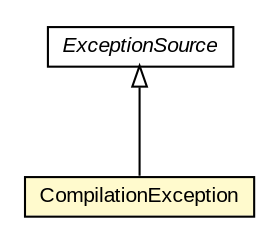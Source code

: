 #!/usr/local/bin/dot
#
# Class diagram 
# Generated by UMLGraph version R5_6-24-gf6e263 (http://www.umlgraph.org/)
#

digraph G {
	edge [fontname="arial",fontsize=10,labelfontname="arial",labelfontsize=10];
	node [fontname="arial",fontsize=10,shape=plaintext];
	nodesep=0.25;
	ranksep=0.5;
	// com.google.code.play2.provider.play23.run.CompilationException
	c120 [label=<<table title="com.google.code.play2.provider.play23.run.CompilationException" border="0" cellborder="1" cellspacing="0" cellpadding="2" port="p" bgcolor="lemonChiffon" href="./CompilationException.html">
		<tr><td><table border="0" cellspacing="0" cellpadding="1">
<tr><td align="center" balign="center"> CompilationException </td></tr>
		</table></td></tr>
		</table>>, URL="./CompilationException.html", fontname="arial", fontcolor="black", fontsize=10.0];
	//com.google.code.play2.provider.play23.run.CompilationException extends play.api.PlayException.ExceptionSource
	c122:p -> c120:p [dir=back,arrowtail=empty];
	// play.api.PlayException.ExceptionSource
	c122 [label=<<table title="play.api.PlayException.ExceptionSource" border="0" cellborder="1" cellspacing="0" cellpadding="2" port="p">
		<tr><td><table border="0" cellspacing="0" cellpadding="1">
<tr><td align="center" balign="center"><font face="arial italic"> ExceptionSource </font></td></tr>
		</table></td></tr>
		</table>>, URL="null", fontname="arial", fontcolor="black", fontsize=10.0];
}

